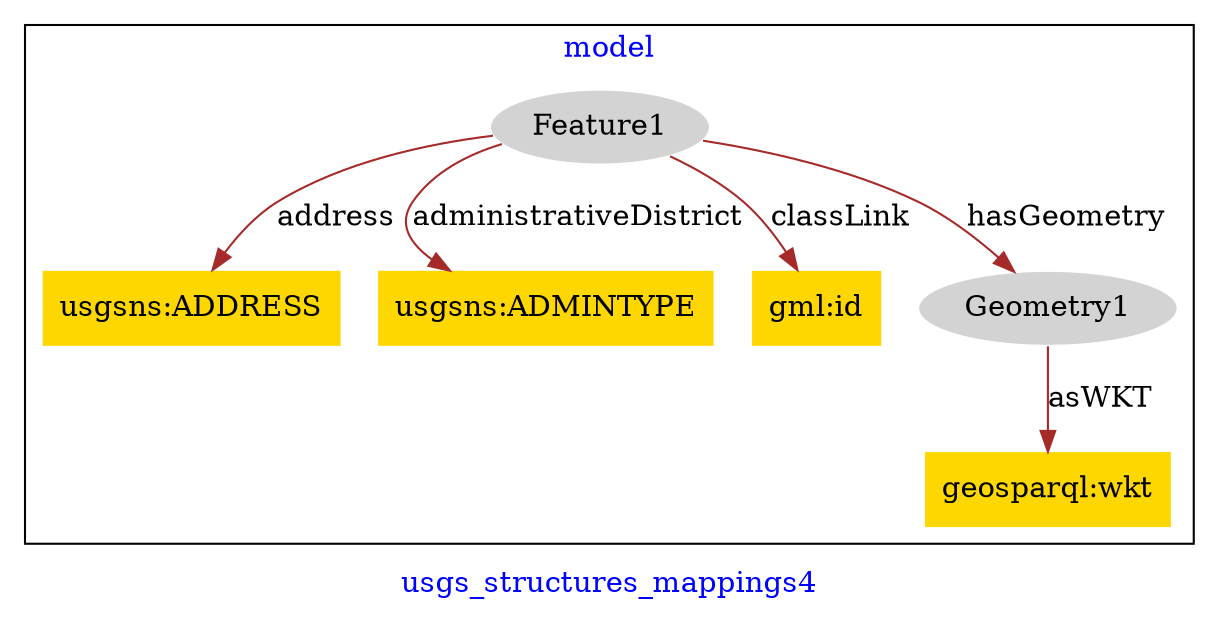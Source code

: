 digraph n0 {
fontcolor="blue"
remincross="true"
label="usgs_structures_mappings4"
subgraph cluster {
label="model"
n2[style="filled",color="white",fillcolor="lightgray",label="Feature1"];
n3[shape="plaintext",style="filled",fillcolor="gold",label="usgsns:ADDRESS"];
n4[shape="plaintext",style="filled",fillcolor="gold",label="usgsns:ADMINTYPE"];
n5[shape="plaintext",style="filled",fillcolor="gold",label="gml:id"];
n6[style="filled",color="white",fillcolor="lightgray",label="Geometry1"];
n7[shape="plaintext",style="filled",fillcolor="gold",label="geosparql:wkt"];
}
n2 -> n3[color="brown",fontcolor="black",label="address"]
n2 -> n4[color="brown",fontcolor="black",label="administrativeDistrict"]
n2 -> n5[color="brown",fontcolor="black",label="classLink"]
n2 -> n6[color="brown",fontcolor="black",label="hasGeometry"]
n6 -> n7[color="brown",fontcolor="black",label="asWKT"]
}
